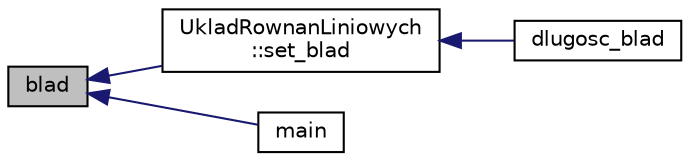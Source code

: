 digraph "blad"
{
  edge [fontname="Helvetica",fontsize="10",labelfontname="Helvetica",labelfontsize="10"];
  node [fontname="Helvetica",fontsize="10",shape=record];
  rankdir="LR";
  Node1 [label="blad",height=0.2,width=0.4,color="black", fillcolor="grey75", style="filled" fontcolor="black"];
  Node1 -> Node2 [dir="back",color="midnightblue",fontsize="10",style="solid",fontname="Helvetica"];
  Node2 [label="UkladRownanLiniowych\l::set_blad",height=0.2,width=0.4,color="black", fillcolor="white", style="filled",URL="$class_uklad_rownan_liniowych.html#a2578ebfc2b87495088c1f17739d3873c",tooltip="Metoda pozwala ustawić długość wektora błędu. "];
  Node2 -> Node3 [dir="back",color="midnightblue",fontsize="10",style="solid",fontname="Helvetica"];
  Node3 [label="dlugosc_blad",height=0.2,width=0.4,color="black", fillcolor="white", style="filled",URL="$_uklad_rownan_liniowych_8cpp.html#a15820b258657afd87463054494aeaf8c"];
  Node1 -> Node4 [dir="back",color="midnightblue",fontsize="10",style="solid",fontname="Helvetica"];
  Node4 [label="main",height=0.2,width=0.4,color="black", fillcolor="white", style="filled",URL="$main_8cpp.html#ae66f6b31b5ad750f1fe042a706a4e3d4"];
}
